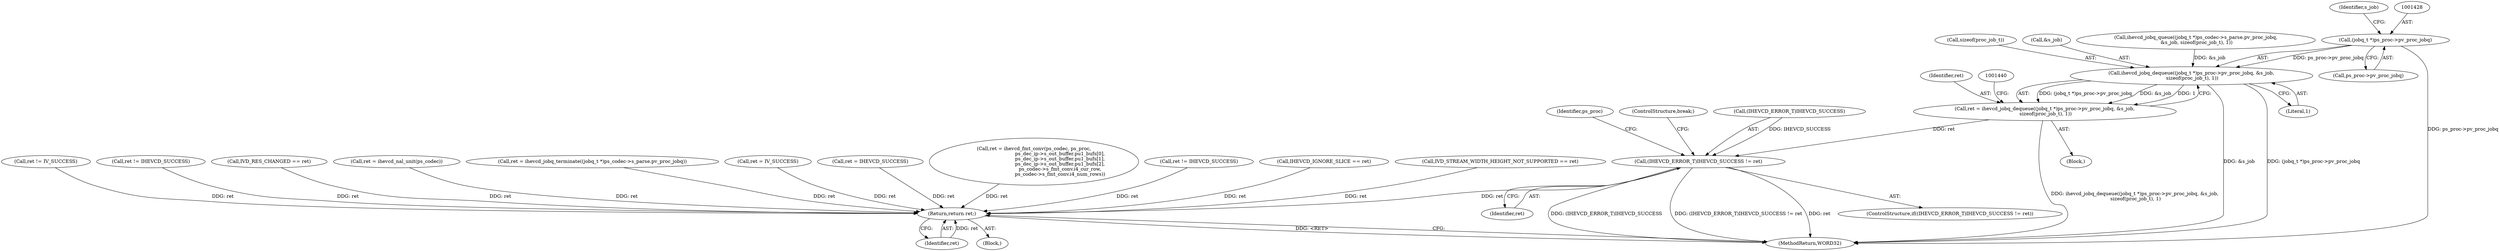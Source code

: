 digraph "0_Android_87fb7909c49e6a4510ba86ace1ffc83459c7e1b9@pointer" {
"1001427" [label="(Call,(jobq_t *)ps_proc->pv_proc_jobq)"];
"1001426" [label="(Call,ihevcd_jobq_dequeue((jobq_t *)ps_proc->pv_proc_jobq, &s_job,\n sizeof(proc_job_t), 1))"];
"1001424" [label="(Call,ret = ihevcd_jobq_dequeue((jobq_t *)ps_proc->pv_proc_jobq, &s_job,\n sizeof(proc_job_t), 1))"];
"1001438" [label="(Call,(IHEVCD_ERROR_T)IHEVCD_SUCCESS != ret)"];
"1001916" [label="(Return,return ret;)"];
"1001446" [label="(Identifier,ps_proc)"];
"1001442" [label="(Identifier,ret)"];
"1001427" [label="(Call,(jobq_t *)ps_proc->pv_proc_jobq)"];
"1001438" [label="(Call,(IHEVCD_ERROR_T)IHEVCD_SUCCESS != ret)"];
"1001916" [label="(Return,return ret;)"];
"1001201" [label="(Call,ret != IV_SUCCESS)"];
"1001424" [label="(Call,ret = ihevcd_jobq_dequeue((jobq_t *)ps_proc->pv_proc_jobq, &s_job,\n sizeof(proc_job_t), 1))"];
"1001434" [label="(Call,sizeof(proc_job_t))"];
"1001429" [label="(Call,ps_proc->pv_proc_jobq)"];
"1001167" [label="(Call,ret != IHEVCD_SUCCESS)"];
"1001122" [label="(Call,IVD_RES_CHANGED == ret)"];
"1001443" [label="(ControlStructure,break;)"];
"1001425" [label="(Identifier,ret)"];
"1000984" [label="(Call,ret = ihevcd_nal_unit(ps_codec))"];
"1001396" [label="(Call,ret = ihevcd_jobq_terminate((jobq_t *)ps_codec->s_parse.pv_proc_jobq))"];
"1001918" [label="(MethodReturn,WORD32)"];
"1001917" [label="(Identifier,ret)"];
"1001432" [label="(Call,&s_job)"];
"1000147" [label="(Call,ret = IV_SUCCESS)"];
"1001180" [label="(Call,ret = IHEVCD_SUCCESS)"];
"1001373" [label="(Call,ihevcd_jobq_queue((jobq_t *)ps_codec->s_parse.pv_proc_jobq,\n &s_job, sizeof(proc_job_t), 1))"];
"1001426" [label="(Call,ihevcd_jobq_dequeue((jobq_t *)ps_proc->pv_proc_jobq, &s_job,\n sizeof(proc_job_t), 1))"];
"1000145" [label="(Block,)"];
"1001647" [label="(Call,ret = ihevcd_fmt_conv(ps_codec, ps_proc,\n                                  ps_dec_ip->s_out_buffer.pu1_bufs[0],\n                                  ps_dec_ip->s_out_buffer.pu1_bufs[1],\n                                  ps_dec_ip->s_out_buffer.pu1_bufs[2],\n                                  ps_codec->s_fmt_conv.i4_cur_row,\n                                  ps_codec->s_fmt_conv.i4_num_rows))"];
"1001437" [label="(ControlStructure,if((IHEVCD_ERROR_T)IHEVCD_SUCCESS != ret))"];
"1001433" [label="(Identifier,s_job)"];
"1001436" [label="(Literal,1)"];
"1001408" [label="(Block,)"];
"1001234" [label="(Call,ret != IHEVCD_SUCCESS)"];
"1001086" [label="(Call,IHEVCD_IGNORE_SLICE == ret)"];
"1001439" [label="(Call,(IHEVCD_ERROR_T)IHEVCD_SUCCESS)"];
"1001125" [label="(Call,IVD_STREAM_WIDTH_HEIGHT_NOT_SUPPORTED == ret)"];
"1001427" -> "1001426"  [label="AST: "];
"1001427" -> "1001429"  [label="CFG: "];
"1001428" -> "1001427"  [label="AST: "];
"1001429" -> "1001427"  [label="AST: "];
"1001433" -> "1001427"  [label="CFG: "];
"1001427" -> "1001918"  [label="DDG: ps_proc->pv_proc_jobq"];
"1001427" -> "1001426"  [label="DDG: ps_proc->pv_proc_jobq"];
"1001426" -> "1001424"  [label="AST: "];
"1001426" -> "1001436"  [label="CFG: "];
"1001432" -> "1001426"  [label="AST: "];
"1001434" -> "1001426"  [label="AST: "];
"1001436" -> "1001426"  [label="AST: "];
"1001424" -> "1001426"  [label="CFG: "];
"1001426" -> "1001918"  [label="DDG: &s_job"];
"1001426" -> "1001918"  [label="DDG: (jobq_t *)ps_proc->pv_proc_jobq"];
"1001426" -> "1001424"  [label="DDG: (jobq_t *)ps_proc->pv_proc_jobq"];
"1001426" -> "1001424"  [label="DDG: &s_job"];
"1001426" -> "1001424"  [label="DDG: 1"];
"1001373" -> "1001426"  [label="DDG: &s_job"];
"1001424" -> "1001408"  [label="AST: "];
"1001425" -> "1001424"  [label="AST: "];
"1001440" -> "1001424"  [label="CFG: "];
"1001424" -> "1001918"  [label="DDG: ihevcd_jobq_dequeue((jobq_t *)ps_proc->pv_proc_jobq, &s_job,\n sizeof(proc_job_t), 1)"];
"1001424" -> "1001438"  [label="DDG: ret"];
"1001438" -> "1001437"  [label="AST: "];
"1001438" -> "1001442"  [label="CFG: "];
"1001439" -> "1001438"  [label="AST: "];
"1001442" -> "1001438"  [label="AST: "];
"1001443" -> "1001438"  [label="CFG: "];
"1001446" -> "1001438"  [label="CFG: "];
"1001438" -> "1001918"  [label="DDG: (IHEVCD_ERROR_T)IHEVCD_SUCCESS"];
"1001438" -> "1001918"  [label="DDG: (IHEVCD_ERROR_T)IHEVCD_SUCCESS != ret"];
"1001438" -> "1001918"  [label="DDG: ret"];
"1001439" -> "1001438"  [label="DDG: IHEVCD_SUCCESS"];
"1001438" -> "1001916"  [label="DDG: ret"];
"1001916" -> "1000145"  [label="AST: "];
"1001916" -> "1001917"  [label="CFG: "];
"1001917" -> "1001916"  [label="AST: "];
"1001918" -> "1001916"  [label="CFG: "];
"1001916" -> "1001918"  [label="DDG: <RET>"];
"1001917" -> "1001916"  [label="DDG: ret"];
"1001201" -> "1001916"  [label="DDG: ret"];
"1000147" -> "1001916"  [label="DDG: ret"];
"1001396" -> "1001916"  [label="DDG: ret"];
"1001167" -> "1001916"  [label="DDG: ret"];
"1001234" -> "1001916"  [label="DDG: ret"];
"1001647" -> "1001916"  [label="DDG: ret"];
"1000984" -> "1001916"  [label="DDG: ret"];
"1001125" -> "1001916"  [label="DDG: ret"];
"1001122" -> "1001916"  [label="DDG: ret"];
"1001180" -> "1001916"  [label="DDG: ret"];
"1001086" -> "1001916"  [label="DDG: ret"];
}
